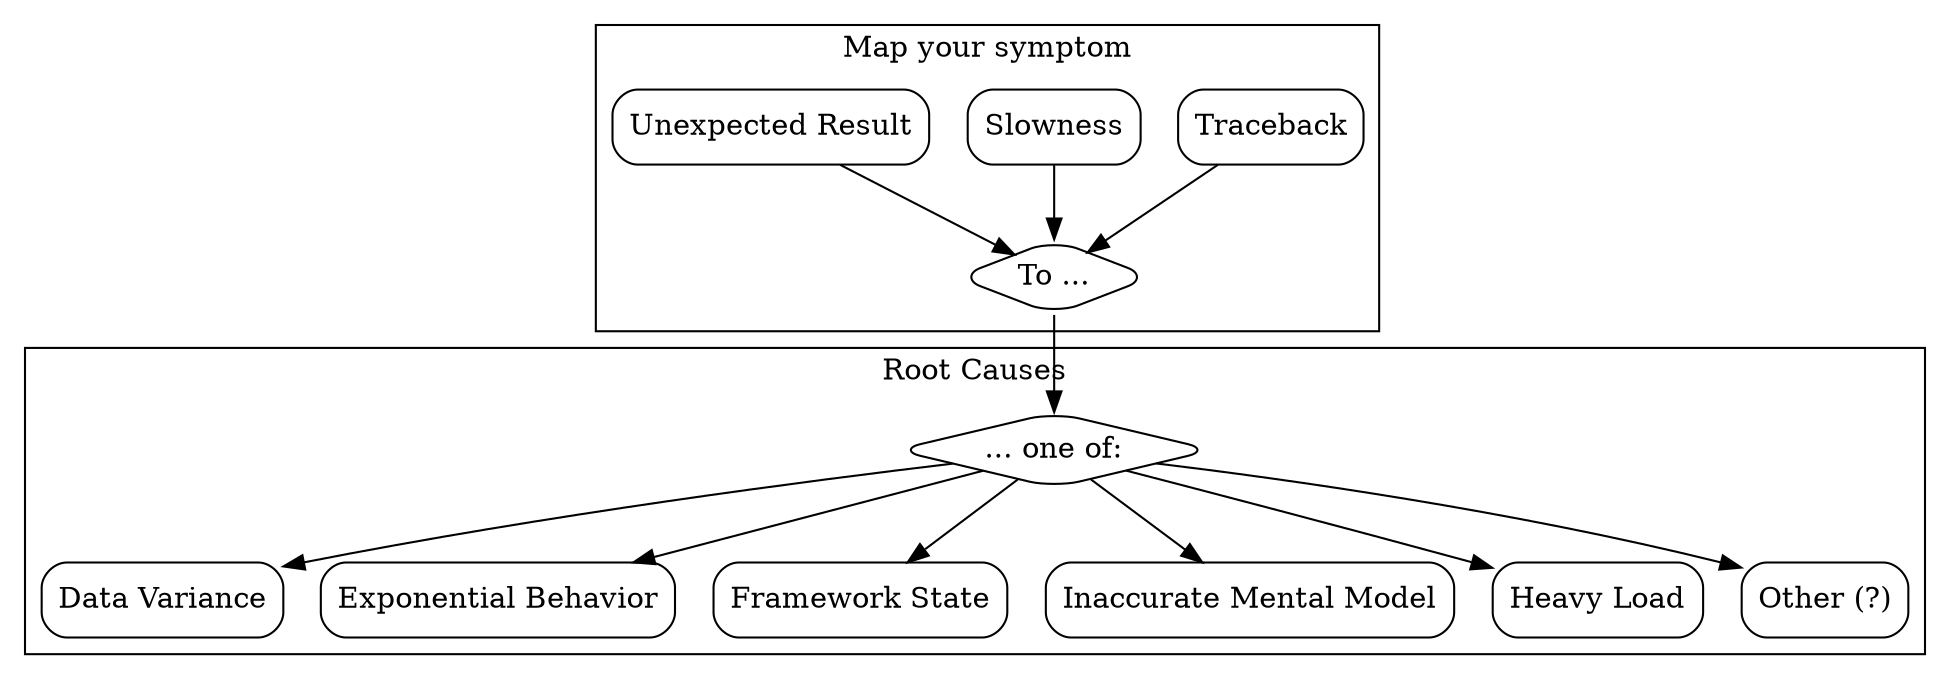 digraph {
  subgraph cluster_symptoms {
    label="Map your symptom"

    node[shape="box", style="rounded"]
      Traceback; Slowness; "Unexpected Result"
    node[shape="diamond"]
      "To ..."

    Traceback -> "To ..."
    Slowness -> "To ..."
    "Unexpected Result" -> "To ..."
  }
  subgraph cluster_causes {
    label = "Root Causes"

    node[shape="box", style="rounded"]
      "Data Variance"; "Exponential Behavior"; "Framework State"; "Inaccurate Mental Model"; "Heavy Load"; "Other (?)"
    node[shape="diamond"]
      "... one of:"

    "To ..." -> "... one of:"
    "... one of:" -> "Data Variance"
    "... one of:" -> "Exponential Behavior"
    "... one of:" -> "Framework State"
    "... one of:" -> "Inaccurate Mental Model"
    "... one of:" -> "Heavy Load"
    "... one of:" -> "Other (?)"
  }
}